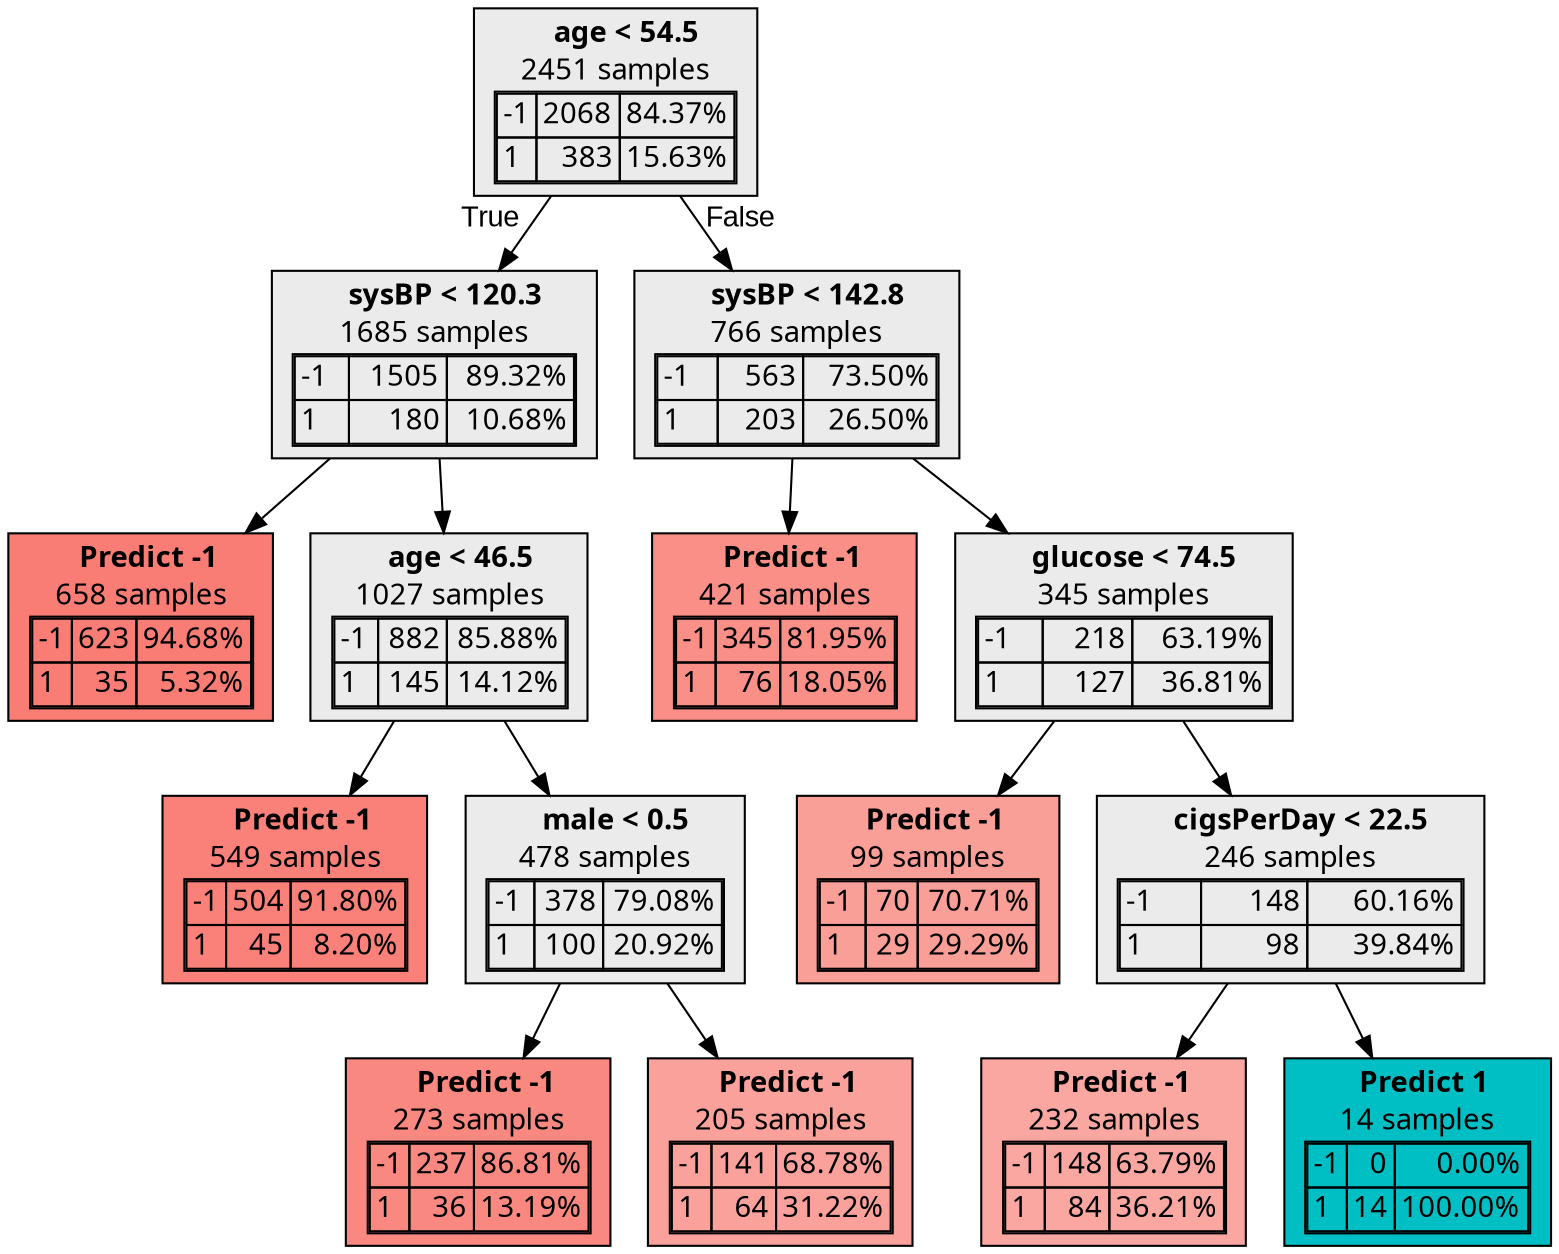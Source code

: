 digraph {
    1 [label=<  <TABLE BORDER="0" CELLPADDING="0">
      <TR>
    <TD>
      <B> age &lt; 54.5</B>
    </TD>
  </TR>

    <TR>
      <TD>2451 samples</TD>
    </TR>
    <TR>
  <TD>
    <TABLE CELLSPACING="0">
      
        <TR class="highlighted">
    <TD ALIGN="LEFT">-1</TD>
    <TD ALIGN="RIGHT">2068</TD>
    <TD ALIGN="RIGHT">84.37%</TD>
  </TR>
  <TR >
    <TD ALIGN="LEFT">1</TD>
    <TD ALIGN="RIGHT">383</TD>
    <TD ALIGN="RIGHT">15.63%</TD>
  </TR>

    </TABLE>
  </TD>
</TR>

  </TABLE>
>,fillcolor="#EBEBEB",shape=box,fontname="bold arial",style="filled"];
    1 -> 2 [labeldistance=2.5, labelangle=45, headlabel="True",fontname="arial"];
    1 -> 9 [labeldistance=2.5, labelangle=-45, headlabel="False",fontname="arial"];
    2 [label=<  <TABLE BORDER="0" CELLPADDING="0">
      <TR>
    <TD>
      <B> sysBP &lt; 120.3</B>
    </TD>
  </TR>

    <TR>
      <TD>1685 samples</TD>
    </TR>
    <TR>
  <TD>
    <TABLE CELLSPACING="0">
      
        <TR class="highlighted">
    <TD ALIGN="LEFT">-1</TD>
    <TD ALIGN="RIGHT">1505</TD>
    <TD ALIGN="RIGHT">89.32%</TD>
  </TR>
  <TR >
    <TD ALIGN="LEFT">1</TD>
    <TD ALIGN="RIGHT">180</TD>
    <TD ALIGN="RIGHT">10.68%</TD>
  </TR>

    </TABLE>
  </TD>
</TR>

  </TABLE>
>,fillcolor="#EBEBEB",shape=box,fontname="bold arial",style="filled"];
    2 -> 3;
    2 -> 4;
    3 [label=<  <TABLE BORDER="0" CELLPADDING="0">
      <TR>
    <TD>
      <B>Predict -1</B>
    </TD>
  </TR>

    <TR>
      <TD>658 samples</TD>
    </TR>
    <TR>
  <TD>
    <TABLE CELLSPACING="0">
      
        <TR class="highlighted">
    <TD ALIGN="LEFT">-1</TD>
    <TD ALIGN="RIGHT">623</TD>
    <TD ALIGN="RIGHT">94.68%</TD>
  </TR>
  <TR >
    <TD ALIGN="LEFT">1</TD>
    <TD ALIGN="RIGHT">35</TD>
    <TD ALIGN="RIGHT">5.32%</TD>
  </TR>

    </TABLE>
  </TD>
</TR>

  </TABLE>
>,fillcolor="#F8766Df1",shape=box,fontname="bold arial",style="filled",color=black];
    4 [label=<  <TABLE BORDER="0" CELLPADDING="0">
      <TR>
    <TD>
      <B> age &lt; 46.5</B>
    </TD>
  </TR>

    <TR>
      <TD>1027 samples</TD>
    </TR>
    <TR>
  <TD>
    <TABLE CELLSPACING="0">
      
        <TR class="highlighted">
    <TD ALIGN="LEFT">-1</TD>
    <TD ALIGN="RIGHT">882</TD>
    <TD ALIGN="RIGHT">85.88%</TD>
  </TR>
  <TR >
    <TD ALIGN="LEFT">1</TD>
    <TD ALIGN="RIGHT">145</TD>
    <TD ALIGN="RIGHT">14.12%</TD>
  </TR>

    </TABLE>
  </TD>
</TR>

  </TABLE>
>,fillcolor="#EBEBEB",shape=box,fontname="bold arial",style="filled"];
    4 -> 5;
    4 -> 6;
    5 [label=<  <TABLE BORDER="0" CELLPADDING="0">
      <TR>
    <TD>
      <B>Predict -1</B>
    </TD>
  </TR>

    <TR>
      <TD>549 samples</TD>
    </TR>
    <TR>
  <TD>
    <TABLE CELLSPACING="0">
      
        <TR class="highlighted">
    <TD ALIGN="LEFT">-1</TD>
    <TD ALIGN="RIGHT">504</TD>
    <TD ALIGN="RIGHT">91.80%</TD>
  </TR>
  <TR >
    <TD ALIGN="LEFT">1</TD>
    <TD ALIGN="RIGHT">45</TD>
    <TD ALIGN="RIGHT">8.20%</TD>
  </TR>

    </TABLE>
  </TD>
</TR>

  </TABLE>
>,fillcolor="#F8766Dea",shape=box,fontname="bold arial",style="filled",color=black];
    6 [label=<  <TABLE BORDER="0" CELLPADDING="0">
      <TR>
    <TD>
      <B> male &lt; 0.5</B>
    </TD>
  </TR>

    <TR>
      <TD>478 samples</TD>
    </TR>
    <TR>
  <TD>
    <TABLE CELLSPACING="0">
      
        <TR class="highlighted">
    <TD ALIGN="LEFT">-1</TD>
    <TD ALIGN="RIGHT">378</TD>
    <TD ALIGN="RIGHT">79.08%</TD>
  </TR>
  <TR >
    <TD ALIGN="LEFT">1</TD>
    <TD ALIGN="RIGHT">100</TD>
    <TD ALIGN="RIGHT">20.92%</TD>
  </TR>

    </TABLE>
  </TD>
</TR>

  </TABLE>
>,fillcolor="#EBEBEB",shape=box,fontname="bold arial",style="filled"];
    6 -> 7;
    6 -> 8;
    7 [label=<  <TABLE BORDER="0" CELLPADDING="0">
      <TR>
    <TD>
      <B>Predict -1</B>
    </TD>
  </TR>

    <TR>
      <TD>273 samples</TD>
    </TR>
    <TR>
  <TD>
    <TABLE CELLSPACING="0">
      
        <TR class="highlighted">
    <TD ALIGN="LEFT">-1</TD>
    <TD ALIGN="RIGHT">237</TD>
    <TD ALIGN="RIGHT">86.81%</TD>
  </TR>
  <TR >
    <TD ALIGN="LEFT">1</TD>
    <TD ALIGN="RIGHT">36</TD>
    <TD ALIGN="RIGHT">13.19%</TD>
  </TR>

    </TABLE>
  </TD>
</TR>

  </TABLE>
>,fillcolor="#F8766Ddd",shape=box,fontname="bold arial",style="filled",color=black];
    8 [label=<  <TABLE BORDER="0" CELLPADDING="0">
      <TR>
    <TD>
      <B>Predict -1</B>
    </TD>
  </TR>

    <TR>
      <TD>205 samples</TD>
    </TR>
    <TR>
  <TD>
    <TABLE CELLSPACING="0">
      
        <TR class="highlighted">
    <TD ALIGN="LEFT">-1</TD>
    <TD ALIGN="RIGHT">141</TD>
    <TD ALIGN="RIGHT">68.78%</TD>
  </TR>
  <TR >
    <TD ALIGN="LEFT">1</TD>
    <TD ALIGN="RIGHT">64</TD>
    <TD ALIGN="RIGHT">31.22%</TD>
  </TR>

    </TABLE>
  </TD>
</TR>

  </TABLE>
>,fillcolor="#F8766Daf",shape=box,fontname="bold arial",style="filled",color=black];
    9 [label=<  <TABLE BORDER="0" CELLPADDING="0">
      <TR>
    <TD>
      <B> sysBP &lt; 142.8</B>
    </TD>
  </TR>

    <TR>
      <TD>766 samples</TD>
    </TR>
    <TR>
  <TD>
    <TABLE CELLSPACING="0">
      
        <TR class="highlighted">
    <TD ALIGN="LEFT">-1</TD>
    <TD ALIGN="RIGHT">563</TD>
    <TD ALIGN="RIGHT">73.50%</TD>
  </TR>
  <TR >
    <TD ALIGN="LEFT">1</TD>
    <TD ALIGN="RIGHT">203</TD>
    <TD ALIGN="RIGHT">26.50%</TD>
  </TR>

    </TABLE>
  </TD>
</TR>

  </TABLE>
>,fillcolor="#EBEBEB",shape=box,fontname="bold arial",style="filled"];
    9 -> 10;
    9 -> 11;
    10 [label=<  <TABLE BORDER="0" CELLPADDING="0">
      <TR>
    <TD>
      <B>Predict -1</B>
    </TD>
  </TR>

    <TR>
      <TD>421 samples</TD>
    </TR>
    <TR>
  <TD>
    <TABLE CELLSPACING="0">
      
        <TR class="highlighted">
    <TD ALIGN="LEFT">-1</TD>
    <TD ALIGN="RIGHT">345</TD>
    <TD ALIGN="RIGHT">81.95%</TD>
  </TR>
  <TR >
    <TD ALIGN="LEFT">1</TD>
    <TD ALIGN="RIGHT">76</TD>
    <TD ALIGN="RIGHT">18.05%</TD>
  </TR>

    </TABLE>
  </TD>
</TR>

  </TABLE>
>,fillcolor="#F8766Dd1",shape=box,fontname="bold arial",style="filled",color=black];
    11 [label=<  <TABLE BORDER="0" CELLPADDING="0">
      <TR>
    <TD>
      <B> glucose &lt; 74.5</B>
    </TD>
  </TR>

    <TR>
      <TD>345 samples</TD>
    </TR>
    <TR>
  <TD>
    <TABLE CELLSPACING="0">
      
        <TR class="highlighted">
    <TD ALIGN="LEFT">-1</TD>
    <TD ALIGN="RIGHT">218</TD>
    <TD ALIGN="RIGHT">63.19%</TD>
  </TR>
  <TR >
    <TD ALIGN="LEFT">1</TD>
    <TD ALIGN="RIGHT">127</TD>
    <TD ALIGN="RIGHT">36.81%</TD>
  </TR>

    </TABLE>
  </TD>
</TR>

  </TABLE>
>,fillcolor="#EBEBEB",shape=box,fontname="bold arial",style="filled"];
    11 -> 12;
    11 -> 13;
    12 [label=<  <TABLE BORDER="0" CELLPADDING="0">
      <TR>
    <TD>
      <B>Predict -1</B>
    </TD>
  </TR>

    <TR>
      <TD>99 samples</TD>
    </TR>
    <TR>
  <TD>
    <TABLE CELLSPACING="0">
      
        <TR class="highlighted">
    <TD ALIGN="LEFT">-1</TD>
    <TD ALIGN="RIGHT">70</TD>
    <TD ALIGN="RIGHT">70.71%</TD>
  </TR>
  <TR >
    <TD ALIGN="LEFT">1</TD>
    <TD ALIGN="RIGHT">29</TD>
    <TD ALIGN="RIGHT">29.29%</TD>
  </TR>

    </TABLE>
  </TD>
</TR>

  </TABLE>
>,fillcolor="#F8766Db4",shape=box,fontname="bold arial",style="filled",color=black];
    13 [label=<  <TABLE BORDER="0" CELLPADDING="0">
      <TR>
    <TD>
      <B> cigsPerDay &lt; 22.5</B>
    </TD>
  </TR>

    <TR>
      <TD>246 samples</TD>
    </TR>
    <TR>
  <TD>
    <TABLE CELLSPACING="0">
      
        <TR class="highlighted">
    <TD ALIGN="LEFT">-1</TD>
    <TD ALIGN="RIGHT">148</TD>
    <TD ALIGN="RIGHT">60.16%</TD>
  </TR>
  <TR >
    <TD ALIGN="LEFT">1</TD>
    <TD ALIGN="RIGHT">98</TD>
    <TD ALIGN="RIGHT">39.84%</TD>
  </TR>

    </TABLE>
  </TD>
</TR>

  </TABLE>
>,fillcolor="#EBEBEB",shape=box,fontname="bold arial",style="filled"];
    13 -> 14;
    13 -> 15;
    14 [label=<  <TABLE BORDER="0" CELLPADDING="0">
      <TR>
    <TD>
      <B>Predict -1</B>
    </TD>
  </TR>

    <TR>
      <TD>232 samples</TD>
    </TR>
    <TR>
  <TD>
    <TABLE CELLSPACING="0">
      
        <TR class="highlighted">
    <TD ALIGN="LEFT">-1</TD>
    <TD ALIGN="RIGHT">148</TD>
    <TD ALIGN="RIGHT">63.79%</TD>
  </TR>
  <TR >
    <TD ALIGN="LEFT">1</TD>
    <TD ALIGN="RIGHT">84</TD>
    <TD ALIGN="RIGHT">36.21%</TD>
  </TR>

    </TABLE>
  </TD>
</TR>

  </TABLE>
>,fillcolor="#F8766Da3",shape=box,fontname="bold arial",style="filled",color=black];
    15 [label=<  <TABLE BORDER="0" CELLPADDING="0">
      <TR>
    <TD>
      <B>Predict 1</B>
    </TD>
  </TR>

    <TR>
      <TD>14 samples</TD>
    </TR>
    <TR>
  <TD>
    <TABLE CELLSPACING="0">
      
        <TR >
    <TD ALIGN="LEFT">-1</TD>
    <TD ALIGN="RIGHT">0</TD>
    <TD ALIGN="RIGHT">0.00%</TD>
  </TR>
  <TR class="highlighted">
    <TD ALIGN="LEFT">1</TD>
    <TD ALIGN="RIGHT">14</TD>
    <TD ALIGN="RIGHT">100.00%</TD>
  </TR>

    </TABLE>
  </TD>
</TR>

  </TABLE>
>,fillcolor="#00BFC4ff",shape=box,fontname="bold arial",style="filled",color=black];
}
